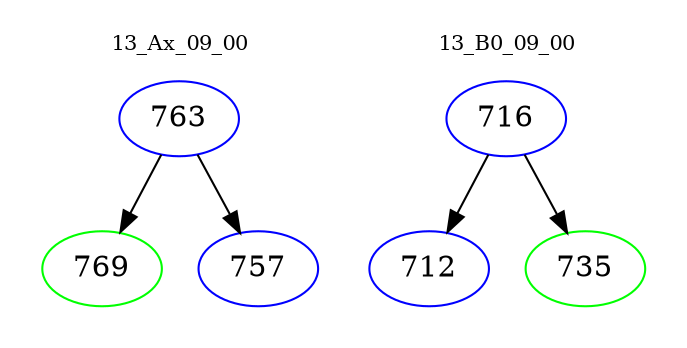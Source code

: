 digraph{
subgraph cluster_0 {
color = white
label = "13_Ax_09_00";
fontsize=10;
T0_763 [label="763", color="blue"]
T0_763 -> T0_769 [color="black"]
T0_769 [label="769", color="green"]
T0_763 -> T0_757 [color="black"]
T0_757 [label="757", color="blue"]
}
subgraph cluster_1 {
color = white
label = "13_B0_09_00";
fontsize=10;
T1_716 [label="716", color="blue"]
T1_716 -> T1_712 [color="black"]
T1_712 [label="712", color="blue"]
T1_716 -> T1_735 [color="black"]
T1_735 [label="735", color="green"]
}
}
